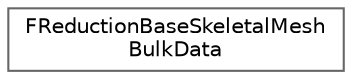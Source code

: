 digraph "Graphical Class Hierarchy"
{
 // INTERACTIVE_SVG=YES
 // LATEX_PDF_SIZE
  bgcolor="transparent";
  edge [fontname=Helvetica,fontsize=10,labelfontname=Helvetica,labelfontsize=10];
  node [fontname=Helvetica,fontsize=10,shape=box,height=0.2,width=0.4];
  rankdir="LR";
  Node0 [id="Node000000",label="FReductionBaseSkeletalMesh\lBulkData",height=0.2,width=0.4,color="grey40", fillcolor="white", style="filled",URL="$d6/d55/structFReductionBaseSkeletalMeshBulkData.html",tooltip="Bulk data storage for raw ImportModel."];
}
